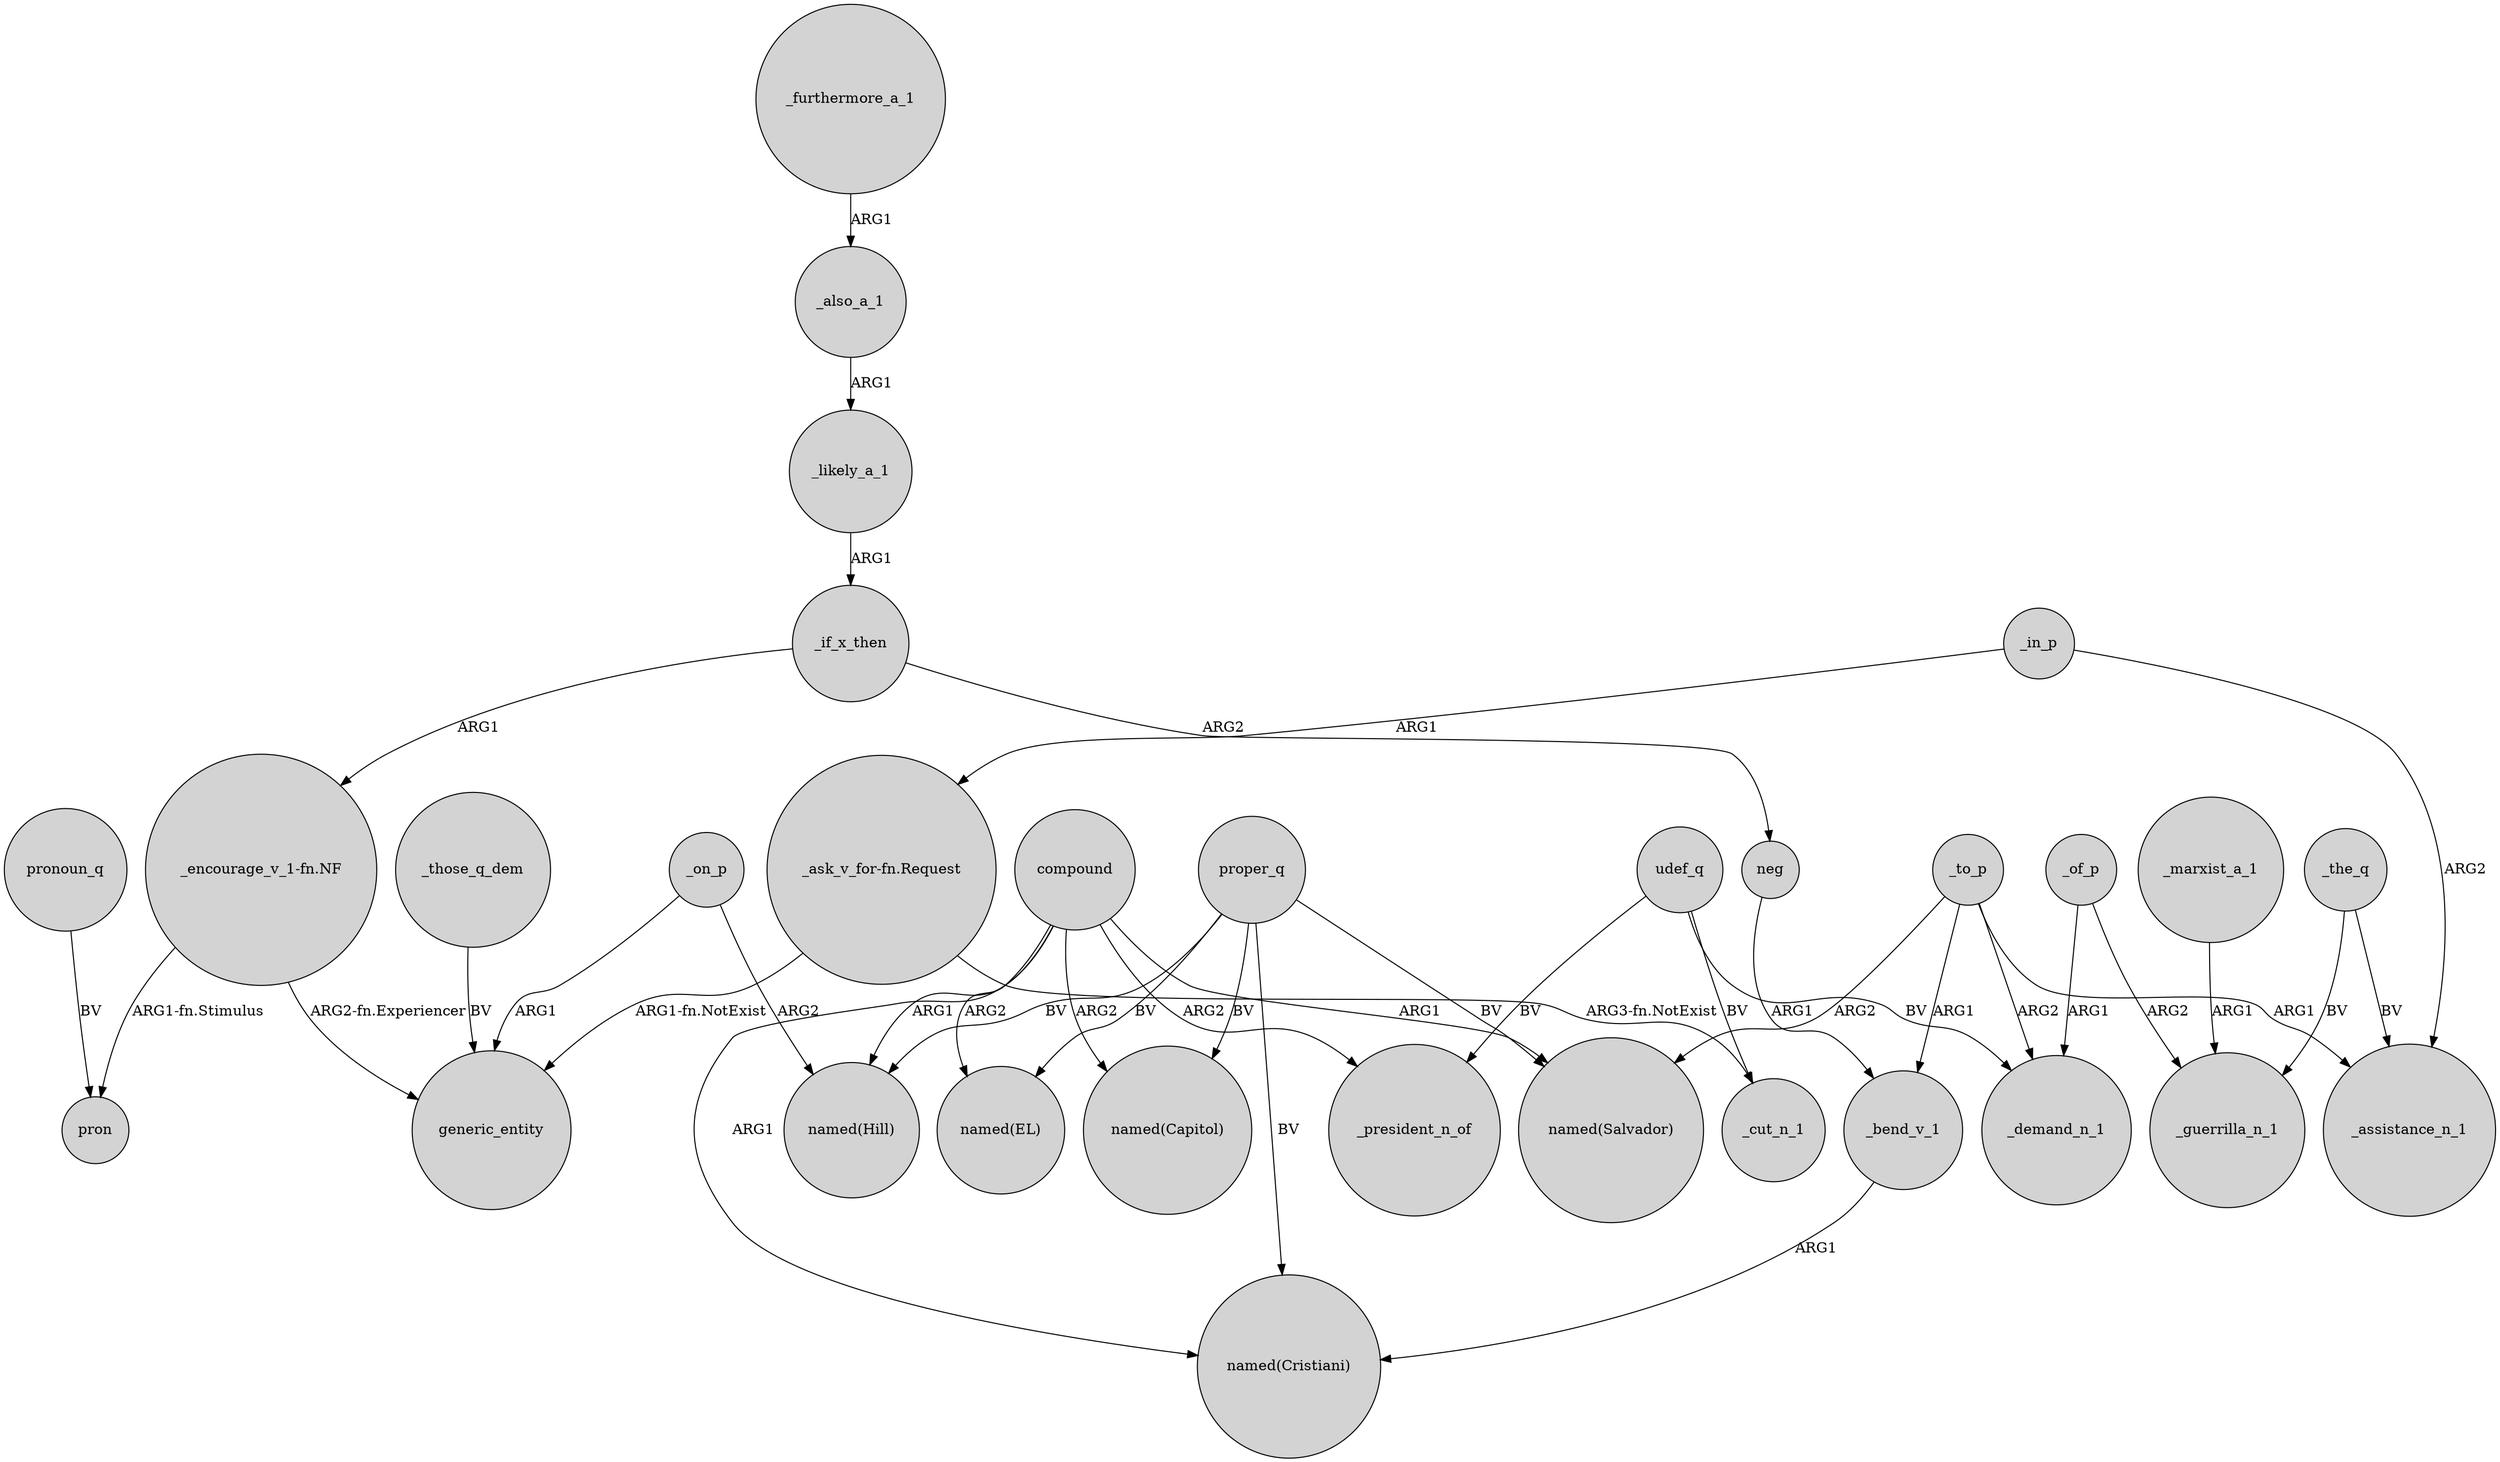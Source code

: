 digraph {
	node [shape=circle style=filled]
	_likely_a_1 -> _if_x_then [label=ARG1]
	compound -> _president_n_of [label=ARG2]
	compound -> "named(Salvador)" [label=ARG1]
	proper_q -> "named(EL)" [label=BV]
	compound -> "named(Capitol)" [label=ARG2]
	_in_p -> "_ask_v_for-fn.Request" [label=ARG1]
	"_ask_v_for-fn.Request" -> _cut_n_1 [label="ARG3-fn.NotExist"]
	_of_p -> _demand_n_1 [label=ARG1]
	_also_a_1 -> _likely_a_1 [label=ARG1]
	_to_p -> _demand_n_1 [label=ARG2]
	_marxist_a_1 -> _guerrilla_n_1 [label=ARG1]
	_on_p -> "named(Hill)" [label=ARG2]
	_of_p -> _guerrilla_n_1 [label=ARG2]
	compound -> "named(Hill)" [label=ARG1]
	_in_p -> _assistance_n_1 [label=ARG2]
	_the_q -> _guerrilla_n_1 [label=BV]
	_to_p -> "named(Salvador)" [label=ARG2]
	"_encourage_v_1-fn.NF" -> pron [label="ARG1-fn.Stimulus"]
	_to_p -> _assistance_n_1 [label=ARG1]
	_if_x_then -> neg [label=ARG2]
	pronoun_q -> pron [label=BV]
	_the_q -> _assistance_n_1 [label=BV]
	proper_q -> "named(Cristiani)" [label=BV]
	udef_q -> _president_n_of [label=BV]
	udef_q -> _demand_n_1 [label=BV]
	"_encourage_v_1-fn.NF" -> generic_entity [label="ARG2-fn.Experiencer"]
	udef_q -> _cut_n_1 [label=BV]
	compound -> "named(Cristiani)" [label=ARG1]
	_furthermore_a_1 -> _also_a_1 [label=ARG1]
	proper_q -> "named(Hill)" [label=BV]
	compound -> "named(EL)" [label=ARG2]
	_on_p -> generic_entity [label=ARG1]
	neg -> _bend_v_1 [label=ARG1]
	proper_q -> "named(Salvador)" [label=BV]
	_if_x_then -> "_encourage_v_1-fn.NF" [label=ARG1]
	_bend_v_1 -> "named(Cristiani)" [label=ARG1]
	_those_q_dem -> generic_entity [label=BV]
	_to_p -> _bend_v_1 [label=ARG1]
	"_ask_v_for-fn.Request" -> generic_entity [label="ARG1-fn.NotExist"]
	proper_q -> "named(Capitol)" [label=BV]
}

